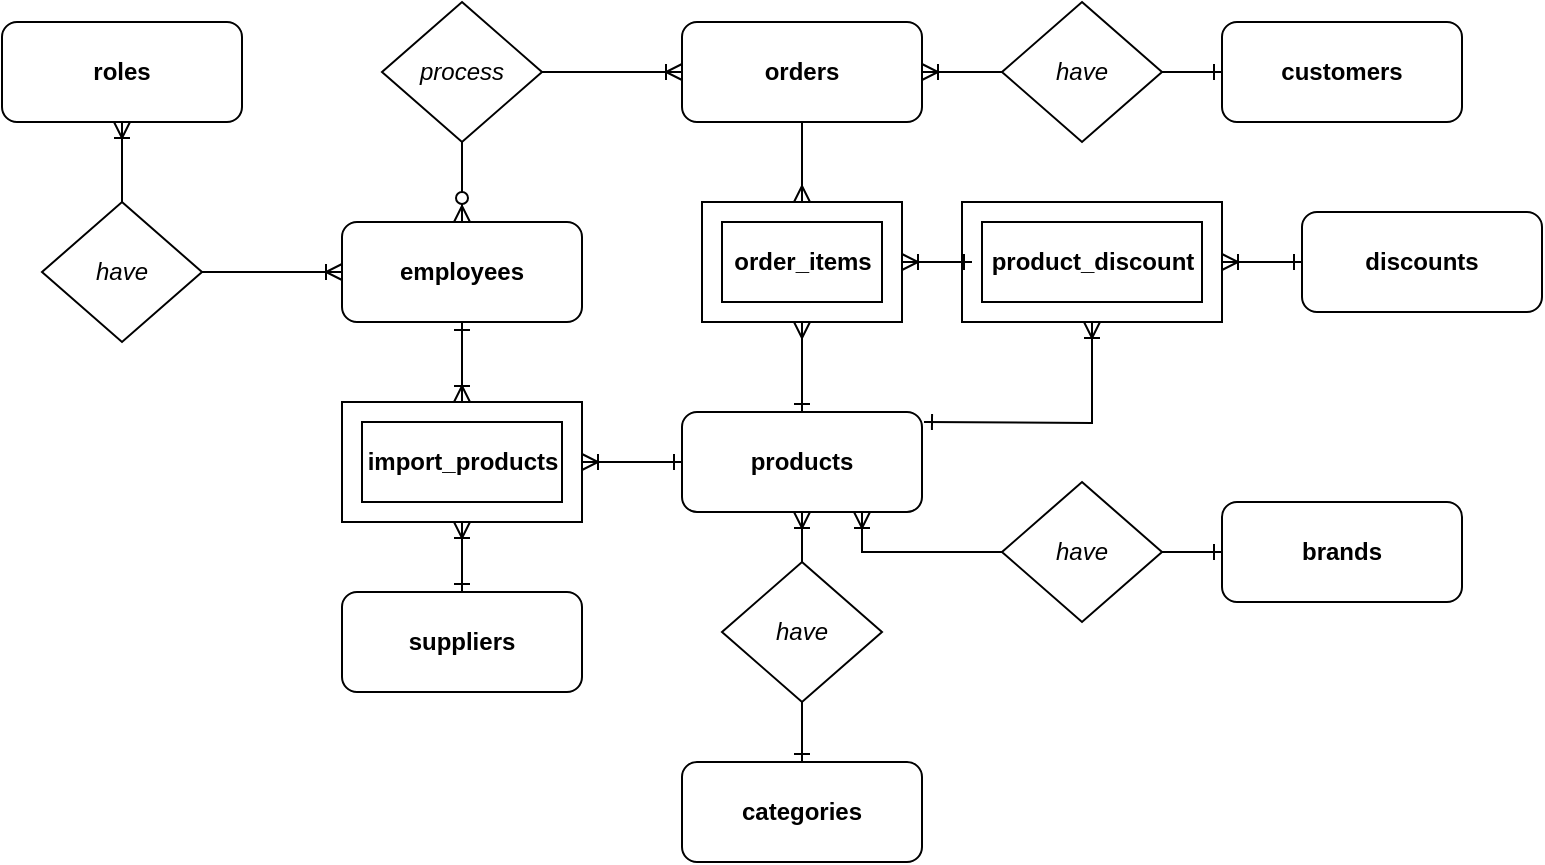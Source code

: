 <mxfile version="14.9.6" type="device"><diagram id="D6hvduqs2w9GfV5S2fJ7" name="Page-1"><mxGraphModel dx="1983" dy="718" grid="1" gridSize="10" guides="1" tooltips="1" connect="1" arrows="1" fold="1" page="1" pageScale="1" pageWidth="850" pageHeight="1100" math="0" shadow="0"><root><mxCell id="0"/><mxCell id="1" parent="0"/><mxCell id="q8-OqlBVRr-wHUyQlQfw-37" style="edgeStyle=orthogonalEdgeStyle;rounded=0;orthogonalLoop=1;jettySize=auto;html=1;entryX=1;entryY=0.5;entryDx=0;entryDy=0;endArrow=none;endFill=0;startArrow=ERone;startFill=0;fontSize=12;" parent="1" source="Y4O8k-JiHu86b3d_jl8N-3" target="q8-OqlBVRr-wHUyQlQfw-6" edge="1"><mxGeometry relative="1" as="geometry"/></mxCell><mxCell id="Y4O8k-JiHu86b3d_jl8N-3" value="customers" style="rounded=1;whiteSpace=wrap;html=1;fontSize=12;fontStyle=1" parent="1" vertex="1"><mxGeometry x="480" y="40" width="120" height="50" as="geometry"/></mxCell><mxCell id="q8-OqlBVRr-wHUyQlQfw-19" style="edgeStyle=orthogonalEdgeStyle;rounded=0;orthogonalLoop=1;jettySize=auto;html=1;entryX=0.5;entryY=0;entryDx=0;entryDy=0;entryPerimeter=0;endArrow=ERmany;endFill=0;fontSize=12;" parent="1" source="Y4O8k-JiHu86b3d_jl8N-5" target="q8-OqlBVRr-wHUyQlQfw-15" edge="1"><mxGeometry relative="1" as="geometry"/></mxCell><mxCell id="Y4O8k-JiHu86b3d_jl8N-5" value="orders" style="rounded=1;whiteSpace=wrap;html=1;fontSize=12;fontStyle=1" parent="1" vertex="1"><mxGeometry x="210" y="40" width="120" height="50" as="geometry"/></mxCell><mxCell id="Y4O8k-JiHu86b3d_jl8N-9" style="edgeStyle=none;rounded=0;orthogonalLoop=1;jettySize=auto;html=1;entryX=0;entryY=0.5;entryDx=0;entryDy=0;fontSize=12;endArrow=ERoneToMany;endFill=0;startArrow=none;startFill=1;exitX=1;exitY=0.5;exitDx=0;exitDy=0;" parent="1" source="q8-OqlBVRr-wHUyQlQfw-7" target="Y4O8k-JiHu86b3d_jl8N-5" edge="1"><mxGeometry relative="1" as="geometry"/></mxCell><mxCell id="o5M0SvTaIChu8akE52Vm-2" style="edgeStyle=orthogonalEdgeStyle;rounded=0;orthogonalLoop=1;jettySize=auto;html=1;entryX=0.5;entryY=0;entryDx=0;entryDy=0;exitX=0.5;exitY=1;exitDx=0;exitDy=0;entryPerimeter=0;endArrow=ERoneToMany;endFill=0;startArrow=ERone;startFill=0;fontSize=12;" parent="1" source="Y4O8k-JiHu86b3d_jl8N-8" target="o5M0SvTaIChu8akE52Vm-4" edge="1"><mxGeometry relative="1" as="geometry"><mxPoint x="100" y="160" as="targetPoint"/></mxGeometry></mxCell><mxCell id="Y4O8k-JiHu86b3d_jl8N-8" value="employees" style="rounded=1;whiteSpace=wrap;html=1;fontSize=12;fontStyle=1" parent="1" vertex="1"><mxGeometry x="40" y="140" width="120" height="50" as="geometry"/></mxCell><mxCell id="q8-OqlBVRr-wHUyQlQfw-17" style="edgeStyle=orthogonalEdgeStyle;rounded=0;orthogonalLoop=1;jettySize=auto;html=1;endArrow=ERmany;endFill=0;entryX=0.5;entryY=1;entryDx=0;entryDy=0;entryPerimeter=0;fontSize=12;startArrow=ERone;startFill=0;" parent="1" source="Y4O8k-JiHu86b3d_jl8N-12" target="q8-OqlBVRr-wHUyQlQfw-15" edge="1"><mxGeometry relative="1" as="geometry"><mxPoint x="270" y="190" as="targetPoint"/></mxGeometry></mxCell><mxCell id="q8-OqlBVRr-wHUyQlQfw-30" style="edgeStyle=orthogonalEdgeStyle;rounded=0;orthogonalLoop=1;jettySize=auto;html=1;entryX=0.5;entryY=1;entryDx=0;entryDy=0;entryPerimeter=0;endArrow=ERoneToMany;endFill=0;fontSize=12;startArrow=ERone;startFill=0;" parent="1" target="q8-OqlBVRr-wHUyQlQfw-26" edge="1"><mxGeometry relative="1" as="geometry"><mxPoint x="331" y="240" as="sourcePoint"/></mxGeometry></mxCell><mxCell id="Y4O8k-JiHu86b3d_jl8N-12" value="products" style="rounded=1;whiteSpace=wrap;html=1;fontSize=12;fontStyle=1" parent="1" vertex="1"><mxGeometry x="210" y="235" width="120" height="50" as="geometry"/></mxCell><mxCell id="o5M0SvTaIChu8akE52Vm-6" style="edgeStyle=orthogonalEdgeStyle;rounded=0;orthogonalLoop=1;jettySize=auto;html=1;entryX=0.5;entryY=1;entryDx=0;entryDy=0;entryPerimeter=0;endArrow=ERoneToMany;endFill=0;startArrow=ERone;startFill=0;fontSize=12;" parent="1" source="Y4O8k-JiHu86b3d_jl8N-14" target="o5M0SvTaIChu8akE52Vm-4" edge="1"><mxGeometry relative="1" as="geometry"/></mxCell><mxCell id="Y4O8k-JiHu86b3d_jl8N-14" value="suppliers" style="rounded=1;whiteSpace=wrap;html=1;fontSize=12;fontStyle=1" parent="1" vertex="1"><mxGeometry x="40" y="325" width="120" height="50" as="geometry"/></mxCell><mxCell id="q8-OqlBVRr-wHUyQlQfw-23" style="edgeStyle=orthogonalEdgeStyle;rounded=0;orthogonalLoop=1;jettySize=auto;html=1;entryX=0.5;entryY=1;entryDx=0;entryDy=0;endArrow=none;endFill=0;startArrow=ERone;startFill=0;fontSize=12;" parent="1" source="Y4O8k-JiHu86b3d_jl8N-15" target="q8-OqlBVRr-wHUyQlQfw-21" edge="1"><mxGeometry relative="1" as="geometry"/></mxCell><mxCell id="Y4O8k-JiHu86b3d_jl8N-15" value="categories" style="rounded=1;whiteSpace=wrap;html=1;fontSize=12;fontStyle=1" parent="1" vertex="1"><mxGeometry x="210" y="410" width="120" height="50" as="geometry"/></mxCell><mxCell id="q8-OqlBVRr-wHUyQlQfw-29" style="edgeStyle=orthogonalEdgeStyle;rounded=0;orthogonalLoop=1;jettySize=auto;html=1;entryX=1;entryY=0.5;entryDx=0;entryDy=0;entryPerimeter=0;endArrow=ERoneToMany;endFill=0;startArrow=ERone;startFill=0;fontSize=12;" parent="1" source="Y4O8k-JiHu86b3d_jl8N-16" target="q8-OqlBVRr-wHUyQlQfw-26" edge="1"><mxGeometry relative="1" as="geometry"/></mxCell><mxCell id="Y4O8k-JiHu86b3d_jl8N-16" value="discounts" style="rounded=1;whiteSpace=wrap;html=1;fontSize=12;fontStyle=1" parent="1" vertex="1"><mxGeometry x="520" y="135" width="120" height="50" as="geometry"/></mxCell><mxCell id="q8-OqlBVRr-wHUyQlQfw-42" style="edgeStyle=orthogonalEdgeStyle;rounded=0;orthogonalLoop=1;jettySize=auto;html=1;entryX=1;entryY=0.5;entryDx=0;entryDy=0;startArrow=ERone;startFill=0;endArrow=none;endFill=0;fontSize=12;" parent="1" source="cZuYFyatA3P2N4Mpeh4T-1" target="q8-OqlBVRr-wHUyQlQfw-41" edge="1"><mxGeometry relative="1" as="geometry"/></mxCell><mxCell id="cZuYFyatA3P2N4Mpeh4T-1" value="&lt;font style=&quot;font-size: 12px;&quot;&gt;brands&lt;/font&gt;" style="rounded=1;whiteSpace=wrap;html=1;sketch=0;fontSize=12;fontStyle=1" parent="1" vertex="1"><mxGeometry x="480" y="280" width="120" height="50" as="geometry"/></mxCell><mxCell id="b4SlhsjqmXHGYg1ZBlWY-1" value="roles" style="rounded=1;whiteSpace=wrap;html=1;fontSize=12;fontStyle=1" parent="1" vertex="1"><mxGeometry x="-130" y="40" width="120" height="50" as="geometry"/></mxCell><mxCell id="q8-OqlBVRr-wHUyQlQfw-38" style="edgeStyle=orthogonalEdgeStyle;rounded=0;orthogonalLoop=1;jettySize=auto;html=1;entryX=1;entryY=0.5;entryDx=0;entryDy=0;endArrow=ERoneToMany;endFill=0;fontSize=12;" parent="1" source="q8-OqlBVRr-wHUyQlQfw-6" target="Y4O8k-JiHu86b3d_jl8N-5" edge="1"><mxGeometry relative="1" as="geometry"/></mxCell><mxCell id="q8-OqlBVRr-wHUyQlQfw-6" value="have" style="rhombus;whiteSpace=wrap;html=1;fontSize=12;fontStyle=2" parent="1" vertex="1"><mxGeometry x="370" y="30" width="80" height="70" as="geometry"/></mxCell><mxCell id="q8-OqlBVRr-wHUyQlQfw-7" value="process" style="rhombus;whiteSpace=wrap;html=1;fontSize=12;fontStyle=2" parent="1" vertex="1"><mxGeometry x="60" y="30" width="80" height="70" as="geometry"/></mxCell><mxCell id="q8-OqlBVRr-wHUyQlQfw-8" value="" style="edgeStyle=none;rounded=0;orthogonalLoop=1;jettySize=auto;html=1;entryX=0.5;entryY=1;entryDx=0;entryDy=0;fontSize=12;endArrow=none;endFill=0;startArrow=ERzeroToMany;startFill=1;" parent="1" source="Y4O8k-JiHu86b3d_jl8N-8" target="q8-OqlBVRr-wHUyQlQfw-7" edge="1"><mxGeometry relative="1" as="geometry"><mxPoint x="480" y="70" as="sourcePoint"/><mxPoint x="330" y="70" as="targetPoint"/></mxGeometry></mxCell><mxCell id="q8-OqlBVRr-wHUyQlQfw-33" style="edgeStyle=orthogonalEdgeStyle;rounded=0;orthogonalLoop=1;jettySize=auto;html=1;entryX=0;entryY=0.5;entryDx=0;entryDy=0;endArrow=ERoneToMany;endFill=0;fontSize=12;" parent="1" source="q8-OqlBVRr-wHUyQlQfw-9" target="Y4O8k-JiHu86b3d_jl8N-8" edge="1"><mxGeometry relative="1" as="geometry"/></mxCell><mxCell id="q8-OqlBVRr-wHUyQlQfw-34" style="edgeStyle=orthogonalEdgeStyle;rounded=0;orthogonalLoop=1;jettySize=auto;html=1;entryX=0.5;entryY=1;entryDx=0;entryDy=0;endArrow=ERoneToMany;endFill=0;fontSize=12;" parent="1" source="q8-OqlBVRr-wHUyQlQfw-9" target="b4SlhsjqmXHGYg1ZBlWY-1" edge="1"><mxGeometry relative="1" as="geometry"/></mxCell><mxCell id="q8-OqlBVRr-wHUyQlQfw-9" value="have" style="rhombus;whiteSpace=wrap;html=1;fontSize=12;fontStyle=2" parent="1" vertex="1"><mxGeometry x="-110" y="130" width="80" height="70" as="geometry"/></mxCell><mxCell id="q8-OqlBVRr-wHUyQlQfw-40" style="edgeStyle=orthogonalEdgeStyle;rounded=0;orthogonalLoop=1;jettySize=auto;html=1;startArrow=ERone;startFill=0;endArrow=ERoneToMany;endFill=0;entryX=1;entryY=0.5;entryDx=0;entryDy=0;entryPerimeter=0;fontSize=12;" parent="1" source="Y4O8k-JiHu86b3d_jl8N-12" target="o5M0SvTaIChu8akE52Vm-4" edge="1"><mxGeometry relative="1" as="geometry"><mxPoint x="140" y="200" as="sourcePoint"/><mxPoint x="70" y="220" as="targetPoint"/></mxGeometry></mxCell><mxCell id="q8-OqlBVRr-wHUyQlQfw-15" value="" style="verticalLabelPosition=bottom;verticalAlign=top;html=1;shape=mxgraph.basic.frame;dx=10;fontSize=12;" parent="1" vertex="1"><mxGeometry x="220" y="130" width="100" height="60" as="geometry"/></mxCell><mxCell id="q8-OqlBVRr-wHUyQlQfw-16" value="order_items" style="text;html=1;align=center;verticalAlign=middle;resizable=0;points=[];autosize=1;strokeColor=none;fontSize=12;fontStyle=1" parent="1" vertex="1"><mxGeometry x="230" y="150" width="80" height="20" as="geometry"/></mxCell><mxCell id="q8-OqlBVRr-wHUyQlQfw-25" style="edgeStyle=orthogonalEdgeStyle;rounded=0;orthogonalLoop=1;jettySize=auto;html=1;entryX=0.5;entryY=1;entryDx=0;entryDy=0;endArrow=ERoneToMany;endFill=0;fontSize=12;" parent="1" source="q8-OqlBVRr-wHUyQlQfw-21" target="Y4O8k-JiHu86b3d_jl8N-12" edge="1"><mxGeometry relative="1" as="geometry"/></mxCell><mxCell id="q8-OqlBVRr-wHUyQlQfw-21" value="have" style="rhombus;whiteSpace=wrap;html=1;fontSize=12;fontStyle=2" parent="1" vertex="1"><mxGeometry x="230" y="310" width="80" height="70" as="geometry"/></mxCell><mxCell id="q8-OqlBVRr-wHUyQlQfw-26" value="" style="verticalLabelPosition=bottom;verticalAlign=top;html=1;shape=mxgraph.basic.frame;dx=10;fontSize=12;" parent="1" vertex="1"><mxGeometry x="350" y="130" width="130" height="60" as="geometry"/></mxCell><mxCell id="q8-OqlBVRr-wHUyQlQfw-32" style="edgeStyle=orthogonalEdgeStyle;rounded=0;orthogonalLoop=1;jettySize=auto;html=1;entryX=1;entryY=0.5;entryDx=0;entryDy=0;entryPerimeter=0;endArrow=ERoneToMany;endFill=0;startArrow=ERone;startFill=0;fontSize=12;" parent="1" source="q8-OqlBVRr-wHUyQlQfw-27" target="q8-OqlBVRr-wHUyQlQfw-15" edge="1"><mxGeometry relative="1" as="geometry"/></mxCell><mxCell id="q8-OqlBVRr-wHUyQlQfw-27" value="product_discount" style="text;html=1;align=center;verticalAlign=middle;resizable=0;points=[];autosize=1;strokeColor=none;fontSize=12;fontStyle=1" parent="1" vertex="1"><mxGeometry x="355" y="150" width="120" height="20" as="geometry"/></mxCell><mxCell id="q8-OqlBVRr-wHUyQlQfw-43" style="edgeStyle=orthogonalEdgeStyle;rounded=0;orthogonalLoop=1;jettySize=auto;html=1;entryX=0.75;entryY=1;entryDx=0;entryDy=0;startArrow=none;startFill=0;endArrow=ERoneToMany;endFill=0;fontSize=12;" parent="1" source="q8-OqlBVRr-wHUyQlQfw-41" target="Y4O8k-JiHu86b3d_jl8N-12" edge="1"><mxGeometry relative="1" as="geometry"/></mxCell><mxCell id="q8-OqlBVRr-wHUyQlQfw-41" value="have" style="rhombus;whiteSpace=wrap;html=1;fontSize=12;fontStyle=2" parent="1" vertex="1"><mxGeometry x="370" y="270" width="80" height="70" as="geometry"/></mxCell><mxCell id="o5M0SvTaIChu8akE52Vm-4" value="" style="verticalLabelPosition=bottom;verticalAlign=top;html=1;shape=mxgraph.basic.frame;dx=10;rounded=0;fontSize=12;" parent="1" vertex="1"><mxGeometry x="40" y="230" width="120" height="60" as="geometry"/></mxCell><mxCell id="o5M0SvTaIChu8akE52Vm-5" value="import_products" style="text;html=1;align=center;verticalAlign=middle;resizable=0;points=[];autosize=1;fontSize=12;fontStyle=1" parent="1" vertex="1"><mxGeometry x="45" y="250" width="110" height="20" as="geometry"/></mxCell></root></mxGraphModel></diagram></mxfile>
